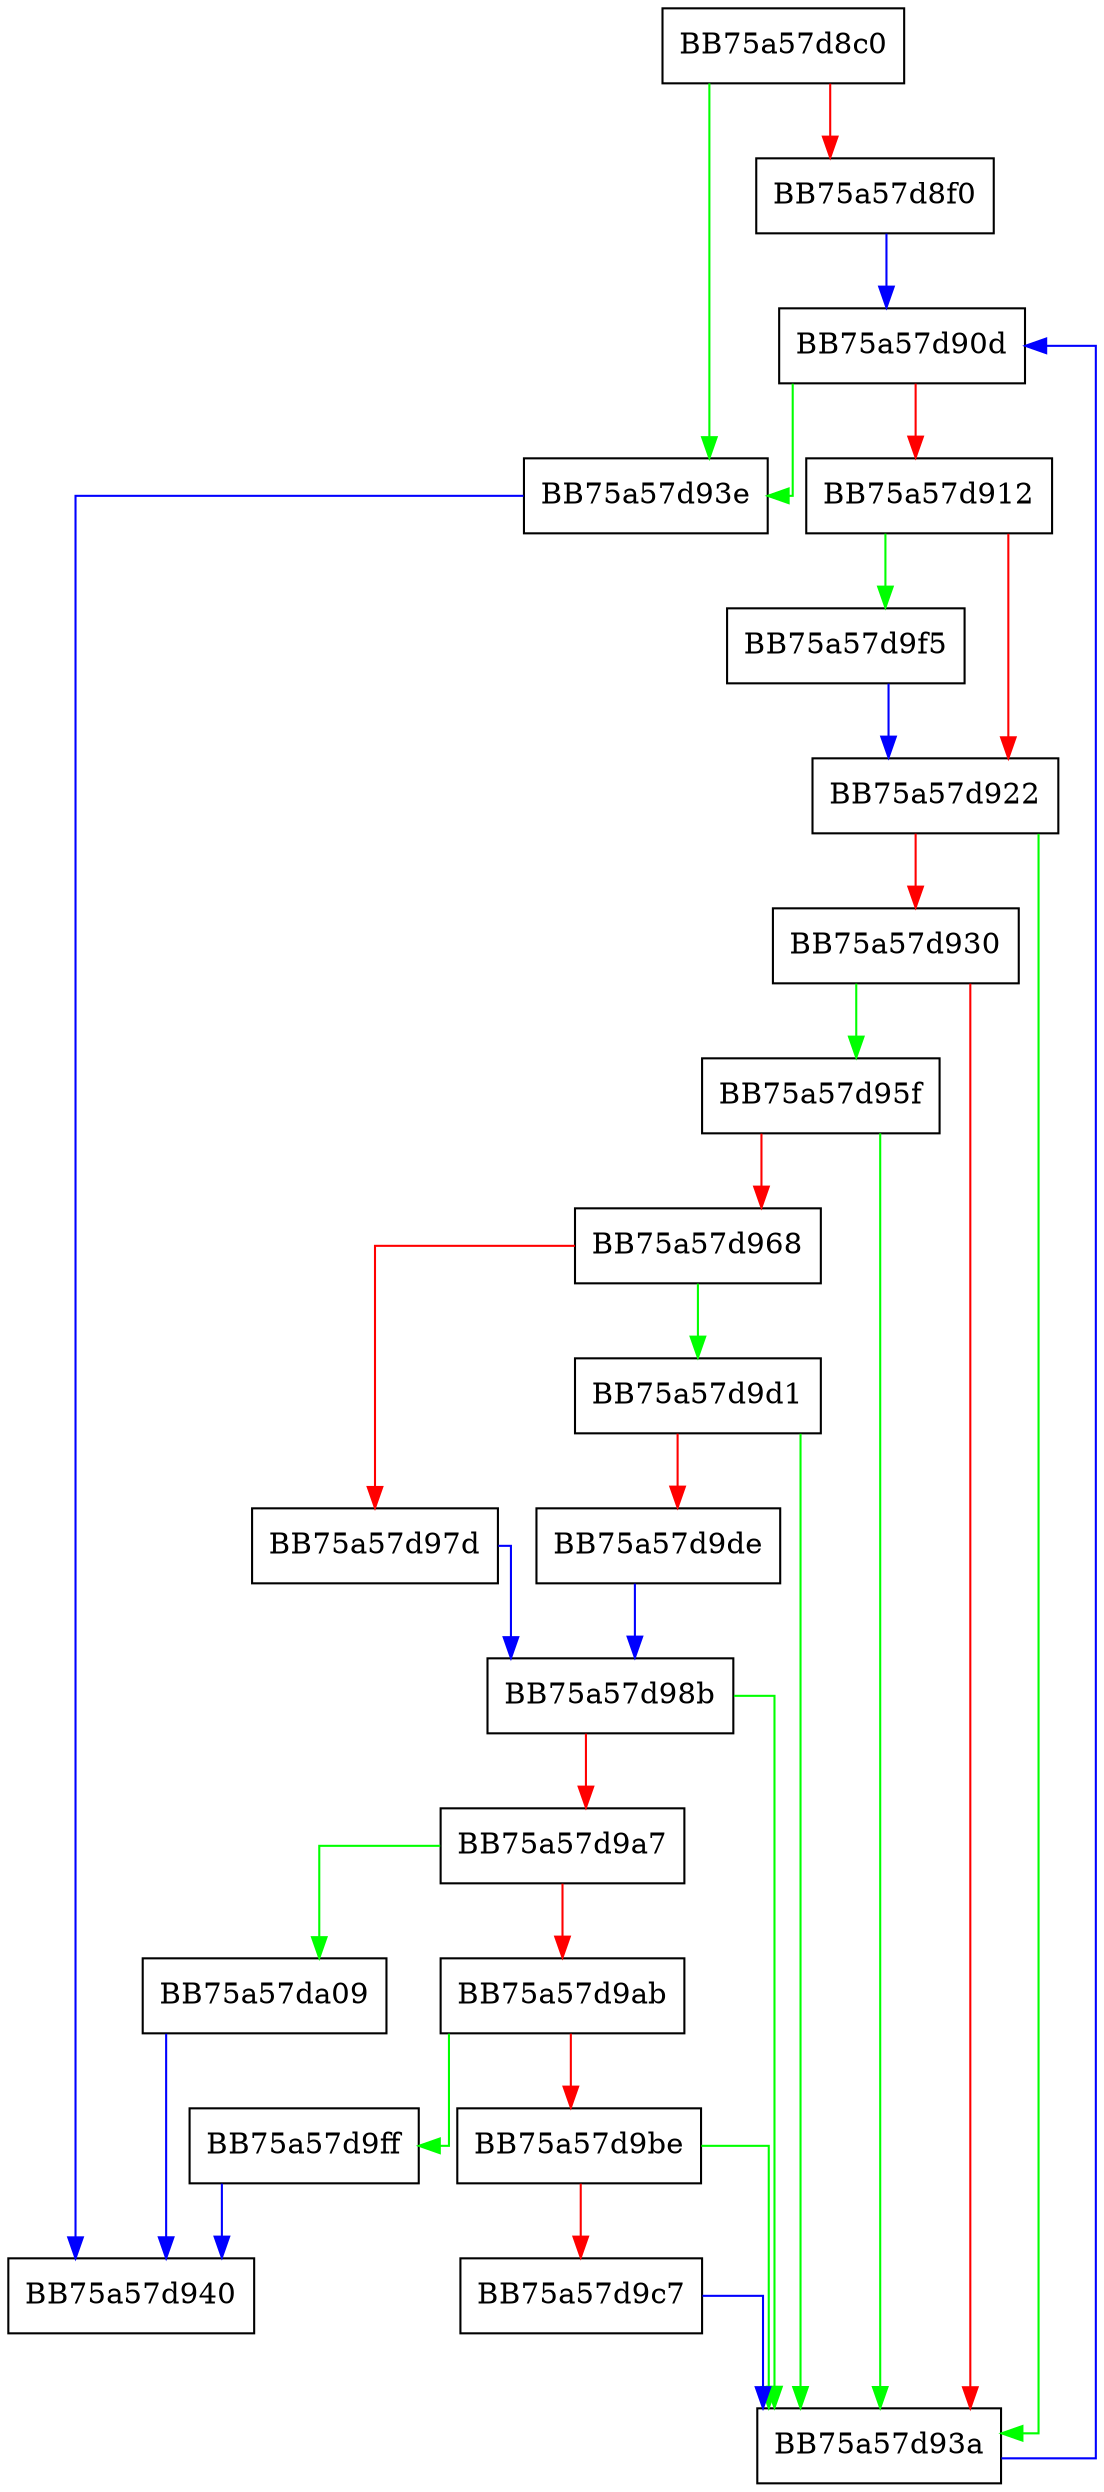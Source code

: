digraph ApplyPathResolveFilter {
  node [shape="box"];
  graph [splines=ortho];
  BB75a57d8c0 -> BB75a57d93e [color="green"];
  BB75a57d8c0 -> BB75a57d8f0 [color="red"];
  BB75a57d8f0 -> BB75a57d90d [color="blue"];
  BB75a57d90d -> BB75a57d93e [color="green"];
  BB75a57d90d -> BB75a57d912 [color="red"];
  BB75a57d912 -> BB75a57d9f5 [color="green"];
  BB75a57d912 -> BB75a57d922 [color="red"];
  BB75a57d922 -> BB75a57d93a [color="green"];
  BB75a57d922 -> BB75a57d930 [color="red"];
  BB75a57d930 -> BB75a57d95f [color="green"];
  BB75a57d930 -> BB75a57d93a [color="red"];
  BB75a57d93a -> BB75a57d90d [color="blue"];
  BB75a57d93e -> BB75a57d940 [color="blue"];
  BB75a57d95f -> BB75a57d93a [color="green"];
  BB75a57d95f -> BB75a57d968 [color="red"];
  BB75a57d968 -> BB75a57d9d1 [color="green"];
  BB75a57d968 -> BB75a57d97d [color="red"];
  BB75a57d97d -> BB75a57d98b [color="blue"];
  BB75a57d98b -> BB75a57d93a [color="green"];
  BB75a57d98b -> BB75a57d9a7 [color="red"];
  BB75a57d9a7 -> BB75a57da09 [color="green"];
  BB75a57d9a7 -> BB75a57d9ab [color="red"];
  BB75a57d9ab -> BB75a57d9ff [color="green"];
  BB75a57d9ab -> BB75a57d9be [color="red"];
  BB75a57d9be -> BB75a57d93a [color="green"];
  BB75a57d9be -> BB75a57d9c7 [color="red"];
  BB75a57d9c7 -> BB75a57d93a [color="blue"];
  BB75a57d9d1 -> BB75a57d93a [color="green"];
  BB75a57d9d1 -> BB75a57d9de [color="red"];
  BB75a57d9de -> BB75a57d98b [color="blue"];
  BB75a57d9f5 -> BB75a57d922 [color="blue"];
  BB75a57d9ff -> BB75a57d940 [color="blue"];
  BB75a57da09 -> BB75a57d940 [color="blue"];
}